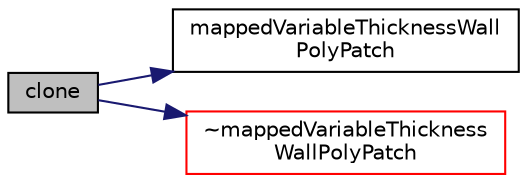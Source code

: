 digraph "clone"
{
  bgcolor="transparent";
  edge [fontname="Helvetica",fontsize="10",labelfontname="Helvetica",labelfontsize="10"];
  node [fontname="Helvetica",fontsize="10",shape=record];
  rankdir="LR";
  Node47 [label="clone",height=0.2,width=0.4,color="black", fillcolor="grey75", style="filled", fontcolor="black"];
  Node47 -> Node48 [color="midnightblue",fontsize="10",style="solid",fontname="Helvetica"];
  Node48 [label="mappedVariableThicknessWall\lPolyPatch",height=0.2,width=0.4,color="black",URL="$a26241.html#adb0f1bfa7c7b9930605df304410fd4f9",tooltip="Construct from components. "];
  Node47 -> Node49 [color="midnightblue",fontsize="10",style="solid",fontname="Helvetica"];
  Node49 [label="~mappedVariableThickness\lWallPolyPatch",height=0.2,width=0.4,color="red",URL="$a26241.html#a905f83434e2a81b28b97007377b2a28d",tooltip="Destructor. "];
}
